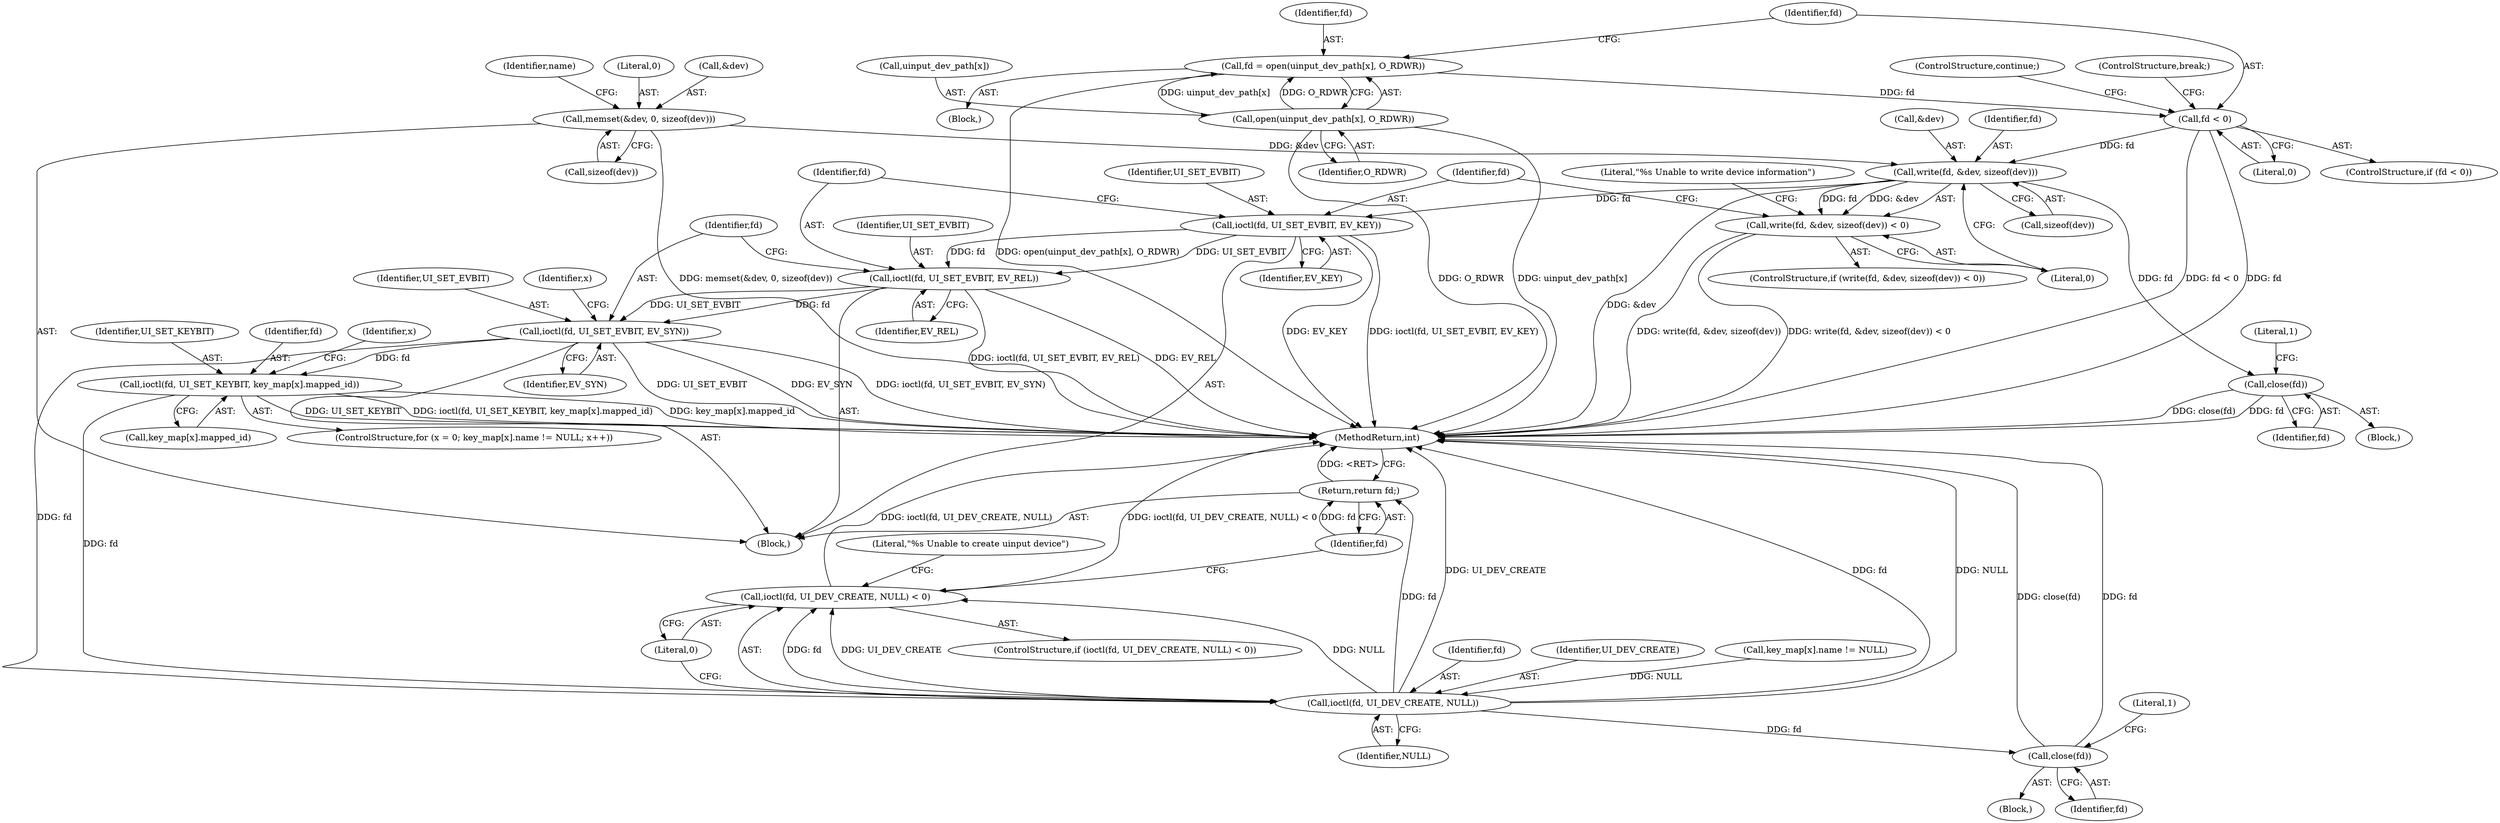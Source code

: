 digraph "1_Android_472271b153c5dc53c28beac55480a8d8434b2d5c_29@API" {
"1000189" [label="(Call,write(fd, &dev, sizeof(dev)))"];
"1000127" [label="(Call,fd < 0)"];
"1000119" [label="(Call,fd = open(uinput_dev_path[x], O_RDWR))"];
"1000121" [label="(Call,open(uinput_dev_path[x], O_RDWR))"];
"1000143" [label="(Call,memset(&dev, 0, sizeof(dev)))"];
"1000188" [label="(Call,write(fd, &dev, sizeof(dev)) < 0)"];
"1000200" [label="(Call,close(fd))"];
"1000205" [label="(Call,ioctl(fd, UI_SET_EVBIT, EV_KEY))"];
"1000209" [label="(Call,ioctl(fd, UI_SET_EVBIT, EV_REL))"];
"1000213" [label="(Call,ioctl(fd, UI_SET_EVBIT, EV_SYN))"];
"1000230" [label="(Call,ioctl(fd, UI_SET_KEYBIT, key_map[x].mapped_id))"];
"1000240" [label="(Call,ioctl(fd, UI_DEV_CREATE, NULL))"];
"1000239" [label="(Call,ioctl(fd, UI_DEV_CREATE, NULL) < 0)"];
"1000249" [label="(Call,close(fd))"];
"1000254" [label="(Return,return fd;)"];
"1000214" [label="(Identifier,fd)"];
"1000193" [label="(Call,sizeof(dev))"];
"1000219" [label="(Identifier,x)"];
"1000253" [label="(Literal,1)"];
"1000217" [label="(ControlStructure,for (x = 0; key_map[x].name != NULL; x++))"];
"1000118" [label="(Block,)"];
"1000255" [label="(Identifier,fd)"];
"1000213" [label="(Call,ioctl(fd, UI_SET_EVBIT, EV_SYN))"];
"1000130" [label="(ControlStructure,continue;)"];
"1000129" [label="(Literal,0)"];
"1000211" [label="(Identifier,UI_SET_EVBIT)"];
"1000232" [label="(Identifier,UI_SET_KEYBIT)"];
"1000200" [label="(Call,close(fd))"];
"1000119" [label="(Call,fd = open(uinput_dev_path[x], O_RDWR))"];
"1000254" [label="(Return,return fd;)"];
"1000243" [label="(Identifier,NULL)"];
"1000207" [label="(Identifier,UI_SET_EVBIT)"];
"1000245" [label="(Block,)"];
"1000216" [label="(Identifier,EV_SYN)"];
"1000208" [label="(Identifier,EV_KEY)"];
"1000244" [label="(Literal,0)"];
"1000212" [label="(Identifier,EV_REL)"];
"1000120" [label="(Identifier,fd)"];
"1000125" [label="(Identifier,O_RDWR)"];
"1000230" [label="(Call,ioctl(fd, UI_SET_KEYBIT, key_map[x].mapped_id))"];
"1000201" [label="(Identifier,fd)"];
"1000143" [label="(Call,memset(&dev, 0, sizeof(dev)))"];
"1000210" [label="(Identifier,fd)"];
"1000256" [label="(MethodReturn,int)"];
"1000122" [label="(Call,uinput_dev_path[x])"];
"1000249" [label="(Call,close(fd))"];
"1000144" [label="(Call,&dev)"];
"1000189" [label="(Call,write(fd, &dev, sizeof(dev)))"];
"1000102" [label="(Block,)"];
"1000206" [label="(Identifier,fd)"];
"1000240" [label="(Call,ioctl(fd, UI_DEV_CREATE, NULL))"];
"1000126" [label="(ControlStructure,if (fd < 0))"];
"1000241" [label="(Identifier,fd)"];
"1000147" [label="(Call,sizeof(dev))"];
"1000247" [label="(Literal,\"%s Unable to create uinput device\")"];
"1000150" [label="(Identifier,name)"];
"1000215" [label="(Identifier,UI_SET_EVBIT)"];
"1000242" [label="(Identifier,UI_DEV_CREATE)"];
"1000198" [label="(Literal,\"%s Unable to write device information\")"];
"1000233" [label="(Call,key_map[x].mapped_id)"];
"1000128" [label="(Identifier,fd)"];
"1000209" [label="(Call,ioctl(fd, UI_SET_EVBIT, EV_REL))"];
"1000187" [label="(ControlStructure,if (write(fd, &dev, sizeof(dev)) < 0))"];
"1000188" [label="(Call,write(fd, &dev, sizeof(dev)) < 0)"];
"1000191" [label="(Call,&dev)"];
"1000196" [label="(Block,)"];
"1000190" [label="(Identifier,fd)"];
"1000231" [label="(Identifier,fd)"];
"1000127" [label="(Call,fd < 0)"];
"1000205" [label="(Call,ioctl(fd, UI_SET_EVBIT, EV_KEY))"];
"1000204" [label="(Literal,1)"];
"1000238" [label="(ControlStructure,if (ioctl(fd, UI_DEV_CREATE, NULL) < 0))"];
"1000131" [label="(ControlStructure,break;)"];
"1000250" [label="(Identifier,fd)"];
"1000121" [label="(Call,open(uinput_dev_path[x], O_RDWR))"];
"1000239" [label="(Call,ioctl(fd, UI_DEV_CREATE, NULL) < 0)"];
"1000195" [label="(Literal,0)"];
"1000146" [label="(Literal,0)"];
"1000221" [label="(Call,key_map[x].name != NULL)"];
"1000229" [label="(Identifier,x)"];
"1000189" -> "1000188"  [label="AST: "];
"1000189" -> "1000193"  [label="CFG: "];
"1000190" -> "1000189"  [label="AST: "];
"1000191" -> "1000189"  [label="AST: "];
"1000193" -> "1000189"  [label="AST: "];
"1000195" -> "1000189"  [label="CFG: "];
"1000189" -> "1000256"  [label="DDG: &dev"];
"1000189" -> "1000188"  [label="DDG: fd"];
"1000189" -> "1000188"  [label="DDG: &dev"];
"1000127" -> "1000189"  [label="DDG: fd"];
"1000143" -> "1000189"  [label="DDG: &dev"];
"1000189" -> "1000200"  [label="DDG: fd"];
"1000189" -> "1000205"  [label="DDG: fd"];
"1000127" -> "1000126"  [label="AST: "];
"1000127" -> "1000129"  [label="CFG: "];
"1000128" -> "1000127"  [label="AST: "];
"1000129" -> "1000127"  [label="AST: "];
"1000130" -> "1000127"  [label="CFG: "];
"1000131" -> "1000127"  [label="CFG: "];
"1000127" -> "1000256"  [label="DDG: fd < 0"];
"1000127" -> "1000256"  [label="DDG: fd"];
"1000119" -> "1000127"  [label="DDG: fd"];
"1000119" -> "1000118"  [label="AST: "];
"1000119" -> "1000121"  [label="CFG: "];
"1000120" -> "1000119"  [label="AST: "];
"1000121" -> "1000119"  [label="AST: "];
"1000128" -> "1000119"  [label="CFG: "];
"1000119" -> "1000256"  [label="DDG: open(uinput_dev_path[x], O_RDWR)"];
"1000121" -> "1000119"  [label="DDG: uinput_dev_path[x]"];
"1000121" -> "1000119"  [label="DDG: O_RDWR"];
"1000121" -> "1000125"  [label="CFG: "];
"1000122" -> "1000121"  [label="AST: "];
"1000125" -> "1000121"  [label="AST: "];
"1000121" -> "1000256"  [label="DDG: O_RDWR"];
"1000121" -> "1000256"  [label="DDG: uinput_dev_path[x]"];
"1000143" -> "1000102"  [label="AST: "];
"1000143" -> "1000147"  [label="CFG: "];
"1000144" -> "1000143"  [label="AST: "];
"1000146" -> "1000143"  [label="AST: "];
"1000147" -> "1000143"  [label="AST: "];
"1000150" -> "1000143"  [label="CFG: "];
"1000143" -> "1000256"  [label="DDG: memset(&dev, 0, sizeof(dev))"];
"1000188" -> "1000187"  [label="AST: "];
"1000188" -> "1000195"  [label="CFG: "];
"1000195" -> "1000188"  [label="AST: "];
"1000198" -> "1000188"  [label="CFG: "];
"1000206" -> "1000188"  [label="CFG: "];
"1000188" -> "1000256"  [label="DDG: write(fd, &dev, sizeof(dev)) < 0"];
"1000188" -> "1000256"  [label="DDG: write(fd, &dev, sizeof(dev))"];
"1000200" -> "1000196"  [label="AST: "];
"1000200" -> "1000201"  [label="CFG: "];
"1000201" -> "1000200"  [label="AST: "];
"1000204" -> "1000200"  [label="CFG: "];
"1000200" -> "1000256"  [label="DDG: fd"];
"1000200" -> "1000256"  [label="DDG: close(fd)"];
"1000205" -> "1000102"  [label="AST: "];
"1000205" -> "1000208"  [label="CFG: "];
"1000206" -> "1000205"  [label="AST: "];
"1000207" -> "1000205"  [label="AST: "];
"1000208" -> "1000205"  [label="AST: "];
"1000210" -> "1000205"  [label="CFG: "];
"1000205" -> "1000256"  [label="DDG: EV_KEY"];
"1000205" -> "1000256"  [label="DDG: ioctl(fd, UI_SET_EVBIT, EV_KEY)"];
"1000205" -> "1000209"  [label="DDG: fd"];
"1000205" -> "1000209"  [label="DDG: UI_SET_EVBIT"];
"1000209" -> "1000102"  [label="AST: "];
"1000209" -> "1000212"  [label="CFG: "];
"1000210" -> "1000209"  [label="AST: "];
"1000211" -> "1000209"  [label="AST: "];
"1000212" -> "1000209"  [label="AST: "];
"1000214" -> "1000209"  [label="CFG: "];
"1000209" -> "1000256"  [label="DDG: ioctl(fd, UI_SET_EVBIT, EV_REL)"];
"1000209" -> "1000256"  [label="DDG: EV_REL"];
"1000209" -> "1000213"  [label="DDG: fd"];
"1000209" -> "1000213"  [label="DDG: UI_SET_EVBIT"];
"1000213" -> "1000102"  [label="AST: "];
"1000213" -> "1000216"  [label="CFG: "];
"1000214" -> "1000213"  [label="AST: "];
"1000215" -> "1000213"  [label="AST: "];
"1000216" -> "1000213"  [label="AST: "];
"1000219" -> "1000213"  [label="CFG: "];
"1000213" -> "1000256"  [label="DDG: UI_SET_EVBIT"];
"1000213" -> "1000256"  [label="DDG: EV_SYN"];
"1000213" -> "1000256"  [label="DDG: ioctl(fd, UI_SET_EVBIT, EV_SYN)"];
"1000213" -> "1000230"  [label="DDG: fd"];
"1000213" -> "1000240"  [label="DDG: fd"];
"1000230" -> "1000217"  [label="AST: "];
"1000230" -> "1000233"  [label="CFG: "];
"1000231" -> "1000230"  [label="AST: "];
"1000232" -> "1000230"  [label="AST: "];
"1000233" -> "1000230"  [label="AST: "];
"1000229" -> "1000230"  [label="CFG: "];
"1000230" -> "1000256"  [label="DDG: key_map[x].mapped_id"];
"1000230" -> "1000256"  [label="DDG: UI_SET_KEYBIT"];
"1000230" -> "1000256"  [label="DDG: ioctl(fd, UI_SET_KEYBIT, key_map[x].mapped_id)"];
"1000230" -> "1000240"  [label="DDG: fd"];
"1000240" -> "1000239"  [label="AST: "];
"1000240" -> "1000243"  [label="CFG: "];
"1000241" -> "1000240"  [label="AST: "];
"1000242" -> "1000240"  [label="AST: "];
"1000243" -> "1000240"  [label="AST: "];
"1000244" -> "1000240"  [label="CFG: "];
"1000240" -> "1000256"  [label="DDG: UI_DEV_CREATE"];
"1000240" -> "1000256"  [label="DDG: fd"];
"1000240" -> "1000256"  [label="DDG: NULL"];
"1000240" -> "1000239"  [label="DDG: fd"];
"1000240" -> "1000239"  [label="DDG: UI_DEV_CREATE"];
"1000240" -> "1000239"  [label="DDG: NULL"];
"1000221" -> "1000240"  [label="DDG: NULL"];
"1000240" -> "1000249"  [label="DDG: fd"];
"1000240" -> "1000254"  [label="DDG: fd"];
"1000239" -> "1000238"  [label="AST: "];
"1000239" -> "1000244"  [label="CFG: "];
"1000244" -> "1000239"  [label="AST: "];
"1000247" -> "1000239"  [label="CFG: "];
"1000255" -> "1000239"  [label="CFG: "];
"1000239" -> "1000256"  [label="DDG: ioctl(fd, UI_DEV_CREATE, NULL) < 0"];
"1000239" -> "1000256"  [label="DDG: ioctl(fd, UI_DEV_CREATE, NULL)"];
"1000249" -> "1000245"  [label="AST: "];
"1000249" -> "1000250"  [label="CFG: "];
"1000250" -> "1000249"  [label="AST: "];
"1000253" -> "1000249"  [label="CFG: "];
"1000249" -> "1000256"  [label="DDG: fd"];
"1000249" -> "1000256"  [label="DDG: close(fd)"];
"1000254" -> "1000102"  [label="AST: "];
"1000254" -> "1000255"  [label="CFG: "];
"1000255" -> "1000254"  [label="AST: "];
"1000256" -> "1000254"  [label="CFG: "];
"1000254" -> "1000256"  [label="DDG: <RET>"];
"1000255" -> "1000254"  [label="DDG: fd"];
}
